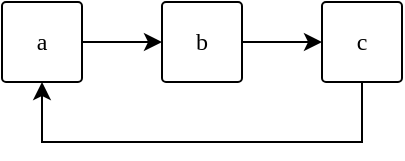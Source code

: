 <mxfile version="21.4.0" type="device">
  <diagram name="Page-1" id="nWyv16WzOBp6YPsfxsU2">
    <mxGraphModel dx="1306" dy="894" grid="1" gridSize="10" guides="1" tooltips="1" connect="1" arrows="1" fold="1" page="1" pageScale="1" pageWidth="850" pageHeight="1100" math="0" shadow="0">
      <root>
        <mxCell id="0" />
        <mxCell id="1" parent="0" />
        <mxCell id="3DlhJJPSmOAZtTT13DBL-1" value="a" style="rounded=1;whiteSpace=wrap;html=1;arcSize=5;fontFamily=SF Mono;" parent="1" vertex="1">
          <mxGeometry x="120" y="160" width="40" height="40" as="geometry" />
        </mxCell>
        <mxCell id="3DlhJJPSmOAZtTT13DBL-2" value="b" style="rounded=1;whiteSpace=wrap;html=1;arcSize=5;fontFamily=SF Mono;" parent="1" vertex="1">
          <mxGeometry x="200" y="160" width="40" height="40" as="geometry" />
        </mxCell>
        <mxCell id="3DlhJJPSmOAZtTT13DBL-3" value="c" style="rounded=1;whiteSpace=wrap;html=1;arcSize=5;fontFamily=SF Mono;" parent="1" vertex="1">
          <mxGeometry x="280" y="160" width="40" height="40" as="geometry" />
        </mxCell>
        <mxCell id="3DlhJJPSmOAZtTT13DBL-4" value="" style="endArrow=classic;html=1;rounded=0;exitX=1;exitY=0.5;exitDx=0;exitDy=0;entryX=0;entryY=0.5;entryDx=0;entryDy=0;" parent="1" source="3DlhJJPSmOAZtTT13DBL-1" target="3DlhJJPSmOAZtTT13DBL-2" edge="1">
          <mxGeometry width="50" height="50" relative="1" as="geometry">
            <mxPoint x="400" y="480" as="sourcePoint" />
            <mxPoint x="450" y="430" as="targetPoint" />
          </mxGeometry>
        </mxCell>
        <mxCell id="3DlhJJPSmOAZtTT13DBL-5" value="" style="endArrow=classic;html=1;rounded=0;exitX=1;exitY=0.5;exitDx=0;exitDy=0;" parent="1" source="3DlhJJPSmOAZtTT13DBL-2" target="3DlhJJPSmOAZtTT13DBL-3" edge="1">
          <mxGeometry width="50" height="50" relative="1" as="geometry">
            <mxPoint x="170" y="190" as="sourcePoint" />
            <mxPoint x="210" y="190" as="targetPoint" />
          </mxGeometry>
        </mxCell>
        <mxCell id="3DlhJJPSmOAZtTT13DBL-6" value="" style="endArrow=classic;html=1;rounded=0;exitX=0.5;exitY=1;exitDx=0;exitDy=0;entryX=0.5;entryY=1;entryDx=0;entryDy=0;" parent="1" source="3DlhJJPSmOAZtTT13DBL-3" target="3DlhJJPSmOAZtTT13DBL-1" edge="1">
          <mxGeometry width="50" height="50" relative="1" as="geometry">
            <mxPoint x="400" y="480" as="sourcePoint" />
            <mxPoint x="450" y="430" as="targetPoint" />
            <Array as="points">
              <mxPoint x="300" y="230" />
              <mxPoint x="140" y="230" />
            </Array>
          </mxGeometry>
        </mxCell>
      </root>
    </mxGraphModel>
  </diagram>
</mxfile>
